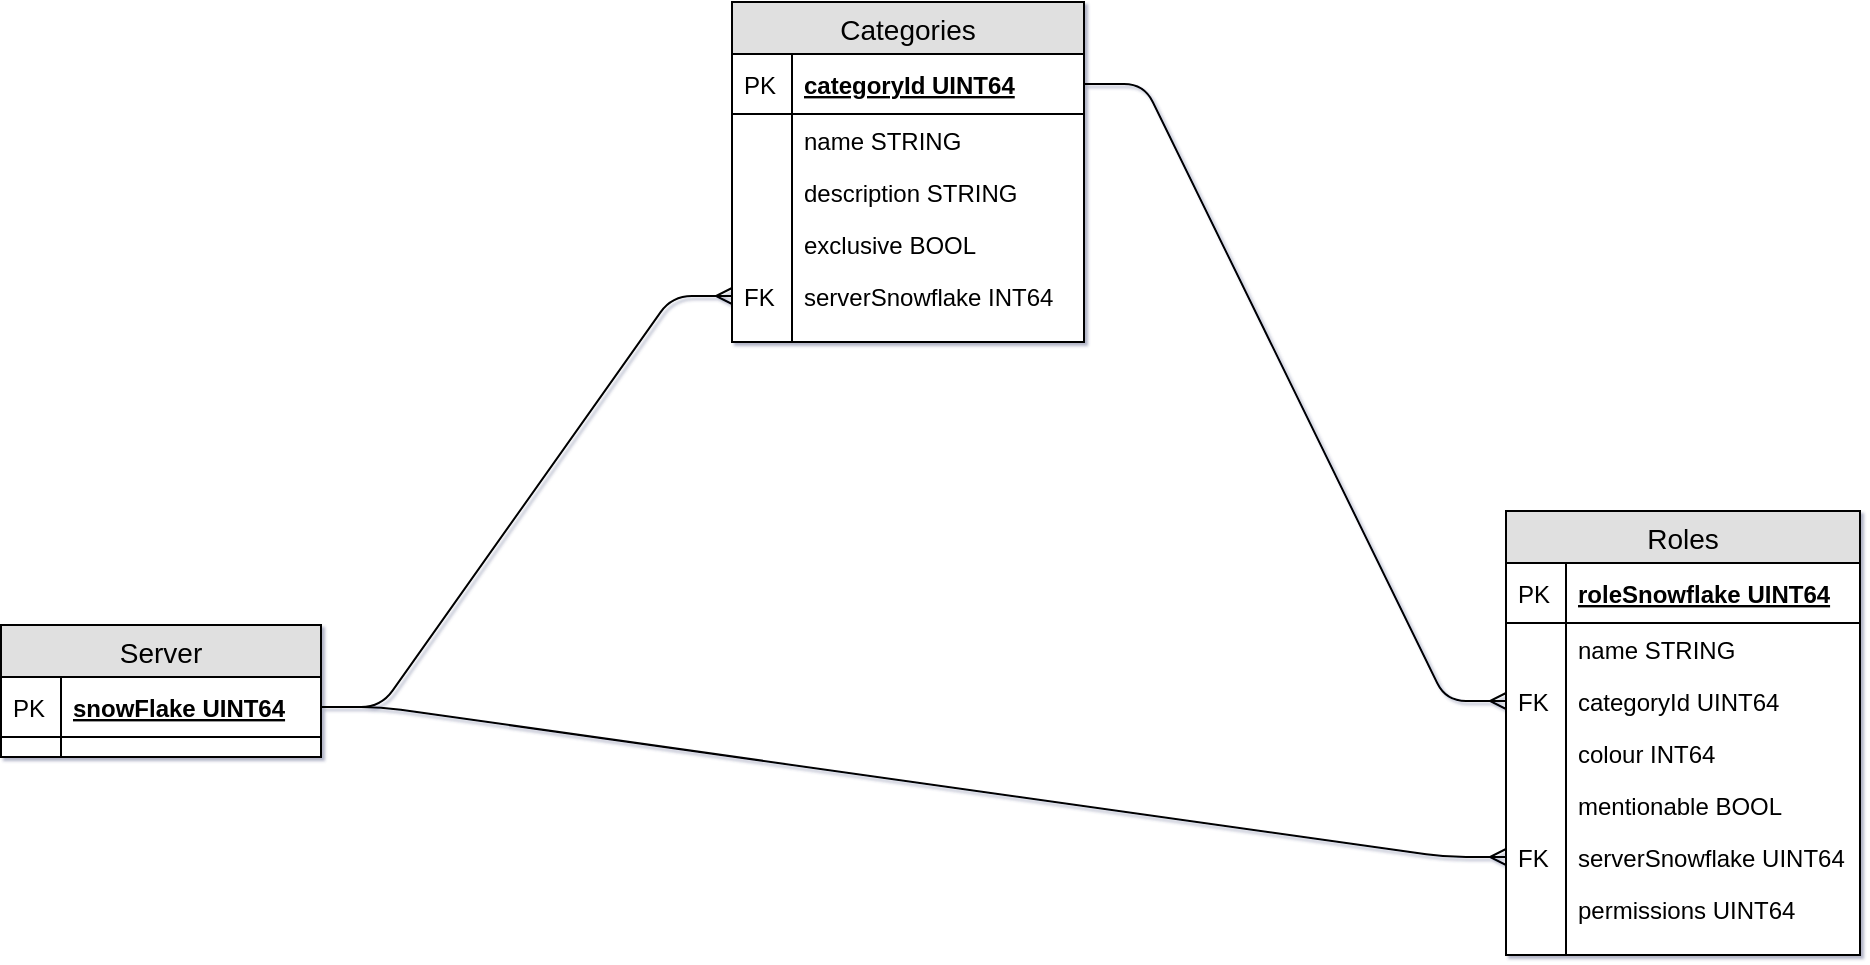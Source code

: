 <mxfile version="10.6.3" type="device"><diagram id="U1PHK4fRyfcnQ4DuazQr" name="Page-1"><mxGraphModel dx="1110" dy="720" grid="0" gridSize="10" guides="1" tooltips="1" connect="1" arrows="1" fold="1" page="0" pageScale="1" pageWidth="1169" pageHeight="827" math="0" shadow="1"><root><mxCell id="0"/><mxCell id="1" parent="0"/><mxCell id="GjkLyCTcKUNNKWE1ho6B-2" value="Server" style="swimlane;fontStyle=0;childLayout=stackLayout;horizontal=1;startSize=26;fillColor=#e0e0e0;horizontalStack=0;resizeParent=1;resizeParentMax=0;resizeLast=0;collapsible=1;marginBottom=0;swimlaneFillColor=#ffffff;align=center;fontSize=14;" vertex="1" parent="1"><mxGeometry x="71.5" y="384.5" width="160" height="66" as="geometry"/></mxCell><mxCell id="GjkLyCTcKUNNKWE1ho6B-3" value="snowFlake UINT64" style="shape=partialRectangle;top=0;left=0;right=0;bottom=1;align=left;verticalAlign=middle;fillColor=none;spacingLeft=34;spacingRight=4;overflow=hidden;rotatable=0;points=[[0,0.5],[1,0.5]];portConstraint=eastwest;dropTarget=0;fontStyle=5;fontSize=12;" vertex="1" parent="GjkLyCTcKUNNKWE1ho6B-2"><mxGeometry y="26" width="160" height="30" as="geometry"/></mxCell><mxCell id="GjkLyCTcKUNNKWE1ho6B-4" value="PK" style="shape=partialRectangle;top=0;left=0;bottom=0;fillColor=none;align=left;verticalAlign=middle;spacingLeft=4;spacingRight=4;overflow=hidden;rotatable=0;points=[];portConstraint=eastwest;part=1;fontSize=12;" vertex="1" connectable="0" parent="GjkLyCTcKUNNKWE1ho6B-3"><mxGeometry width="30" height="30" as="geometry"/></mxCell><mxCell id="GjkLyCTcKUNNKWE1ho6B-11" value="" style="shape=partialRectangle;top=0;left=0;right=0;bottom=0;align=left;verticalAlign=top;fillColor=none;spacingLeft=34;spacingRight=4;overflow=hidden;rotatable=0;points=[[0,0.5],[1,0.5]];portConstraint=eastwest;dropTarget=0;fontSize=12;" vertex="1" parent="GjkLyCTcKUNNKWE1ho6B-2"><mxGeometry y="56" width="160" height="10" as="geometry"/></mxCell><mxCell id="GjkLyCTcKUNNKWE1ho6B-12" value="" style="shape=partialRectangle;top=0;left=0;bottom=0;fillColor=none;align=left;verticalAlign=top;spacingLeft=4;spacingRight=4;overflow=hidden;rotatable=0;points=[];portConstraint=eastwest;part=1;fontSize=12;" vertex="1" connectable="0" parent="GjkLyCTcKUNNKWE1ho6B-11"><mxGeometry width="30" height="10" as="geometry"/></mxCell><mxCell id="GjkLyCTcKUNNKWE1ho6B-17" value="Categories" style="swimlane;fontStyle=0;childLayout=stackLayout;horizontal=1;startSize=26;fillColor=#e0e0e0;horizontalStack=0;resizeParent=1;resizeParentMax=0;resizeLast=0;collapsible=1;marginBottom=0;swimlaneFillColor=#ffffff;align=center;fontSize=14;" vertex="1" parent="1"><mxGeometry x="437" y="73" width="176" height="170" as="geometry"/></mxCell><mxCell id="GjkLyCTcKUNNKWE1ho6B-18" value="categoryId UINT64" style="shape=partialRectangle;top=0;left=0;right=0;bottom=1;align=left;verticalAlign=middle;fillColor=none;spacingLeft=34;spacingRight=4;overflow=hidden;rotatable=0;points=[[0,0.5],[1,0.5]];portConstraint=eastwest;dropTarget=0;fontStyle=5;fontSize=12;" vertex="1" parent="GjkLyCTcKUNNKWE1ho6B-17"><mxGeometry y="26" width="176" height="30" as="geometry"/></mxCell><mxCell id="GjkLyCTcKUNNKWE1ho6B-19" value="PK" style="shape=partialRectangle;top=0;left=0;bottom=0;fillColor=none;align=left;verticalAlign=middle;spacingLeft=4;spacingRight=4;overflow=hidden;rotatable=0;points=[];portConstraint=eastwest;part=1;fontSize=12;" vertex="1" connectable="0" parent="GjkLyCTcKUNNKWE1ho6B-18"><mxGeometry width="30" height="30" as="geometry"/></mxCell><mxCell id="GjkLyCTcKUNNKWE1ho6B-20" value="name STRING" style="shape=partialRectangle;top=0;left=0;right=0;bottom=0;align=left;verticalAlign=top;fillColor=none;spacingLeft=34;spacingRight=4;overflow=hidden;rotatable=0;points=[[0,0.5],[1,0.5]];portConstraint=eastwest;dropTarget=0;fontSize=12;" vertex="1" parent="GjkLyCTcKUNNKWE1ho6B-17"><mxGeometry y="56" width="176" height="26" as="geometry"/></mxCell><mxCell id="GjkLyCTcKUNNKWE1ho6B-21" value="" style="shape=partialRectangle;top=0;left=0;bottom=0;fillColor=none;align=left;verticalAlign=top;spacingLeft=4;spacingRight=4;overflow=hidden;rotatable=0;points=[];portConstraint=eastwest;part=1;fontSize=12;" vertex="1" connectable="0" parent="GjkLyCTcKUNNKWE1ho6B-20"><mxGeometry width="30" height="26" as="geometry"/></mxCell><mxCell id="GjkLyCTcKUNNKWE1ho6B-22" value="description STRING" style="shape=partialRectangle;top=0;left=0;right=0;bottom=0;align=left;verticalAlign=top;fillColor=none;spacingLeft=34;spacingRight=4;overflow=hidden;rotatable=0;points=[[0,0.5],[1,0.5]];portConstraint=eastwest;dropTarget=0;fontSize=12;" vertex="1" parent="GjkLyCTcKUNNKWE1ho6B-17"><mxGeometry y="82" width="176" height="26" as="geometry"/></mxCell><mxCell id="GjkLyCTcKUNNKWE1ho6B-23" value="" style="shape=partialRectangle;top=0;left=0;bottom=0;fillColor=none;align=left;verticalAlign=top;spacingLeft=4;spacingRight=4;overflow=hidden;rotatable=0;points=[];portConstraint=eastwest;part=1;fontSize=12;" vertex="1" connectable="0" parent="GjkLyCTcKUNNKWE1ho6B-22"><mxGeometry width="30" height="26" as="geometry"/></mxCell><mxCell id="GjkLyCTcKUNNKWE1ho6B-24" value="exclusive BOOL" style="shape=partialRectangle;top=0;left=0;right=0;bottom=0;align=left;verticalAlign=top;fillColor=none;spacingLeft=34;spacingRight=4;overflow=hidden;rotatable=0;points=[[0,0.5],[1,0.5]];portConstraint=eastwest;dropTarget=0;fontSize=12;" vertex="1" parent="GjkLyCTcKUNNKWE1ho6B-17"><mxGeometry y="108" width="176" height="26" as="geometry"/></mxCell><mxCell id="GjkLyCTcKUNNKWE1ho6B-25" value="" style="shape=partialRectangle;top=0;left=0;bottom=0;fillColor=none;align=left;verticalAlign=top;spacingLeft=4;spacingRight=4;overflow=hidden;rotatable=0;points=[];portConstraint=eastwest;part=1;fontSize=12;" vertex="1" connectable="0" parent="GjkLyCTcKUNNKWE1ho6B-24"><mxGeometry width="30" height="26" as="geometry"/></mxCell><mxCell id="GjkLyCTcKUNNKWE1ho6B-39" value="serverSnowflake INT64" style="shape=partialRectangle;top=0;left=0;right=0;bottom=0;align=left;verticalAlign=top;fillColor=none;spacingLeft=34;spacingRight=4;overflow=hidden;rotatable=0;points=[[0,0.5],[1,0.5]];portConstraint=eastwest;dropTarget=0;fontSize=12;" vertex="1" parent="GjkLyCTcKUNNKWE1ho6B-17"><mxGeometry y="134" width="176" height="26" as="geometry"/></mxCell><mxCell id="GjkLyCTcKUNNKWE1ho6B-40" value="FK" style="shape=partialRectangle;top=0;left=0;bottom=0;fillColor=none;align=left;verticalAlign=top;spacingLeft=4;spacingRight=4;overflow=hidden;rotatable=0;points=[];portConstraint=eastwest;part=1;fontSize=12;" vertex="1" connectable="0" parent="GjkLyCTcKUNNKWE1ho6B-39"><mxGeometry width="30" height="26" as="geometry"/></mxCell><mxCell id="GjkLyCTcKUNNKWE1ho6B-26" value="" style="shape=partialRectangle;top=0;left=0;right=0;bottom=0;align=left;verticalAlign=top;fillColor=none;spacingLeft=34;spacingRight=4;overflow=hidden;rotatable=0;points=[[0,0.5],[1,0.5]];portConstraint=eastwest;dropTarget=0;fontSize=12;" vertex="1" parent="GjkLyCTcKUNNKWE1ho6B-17"><mxGeometry y="160" width="176" height="10" as="geometry"/></mxCell><mxCell id="GjkLyCTcKUNNKWE1ho6B-27" value="" style="shape=partialRectangle;top=0;left=0;bottom=0;fillColor=none;align=left;verticalAlign=top;spacingLeft=4;spacingRight=4;overflow=hidden;rotatable=0;points=[];portConstraint=eastwest;part=1;fontSize=12;" vertex="1" connectable="0" parent="GjkLyCTcKUNNKWE1ho6B-26"><mxGeometry width="30" height="10" as="geometry"/></mxCell><mxCell id="GjkLyCTcKUNNKWE1ho6B-41" style="edgeStyle=entityRelationEdgeStyle;rounded=1;orthogonalLoop=1;jettySize=auto;html=1;exitX=1;exitY=0.5;exitDx=0;exitDy=0;entryX=0;entryY=0.5;entryDx=0;entryDy=0;endArrow=ERmany;endFill=0;" edge="1" parent="1" source="GjkLyCTcKUNNKWE1ho6B-3" target="GjkLyCTcKUNNKWE1ho6B-39"><mxGeometry relative="1" as="geometry"/></mxCell><mxCell id="GjkLyCTcKUNNKWE1ho6B-46" value="Roles" style="swimlane;fontStyle=0;childLayout=stackLayout;horizontal=1;startSize=26;fillColor=#e0e0e0;horizontalStack=0;resizeParent=1;resizeParentMax=0;resizeLast=0;collapsible=1;marginBottom=0;swimlaneFillColor=#ffffff;align=center;fontSize=14;" vertex="1" parent="1"><mxGeometry x="824" y="327.5" width="177" height="222" as="geometry"/></mxCell><mxCell id="GjkLyCTcKUNNKWE1ho6B-47" value="roleSnowflake UINT64" style="shape=partialRectangle;top=0;left=0;right=0;bottom=1;align=left;verticalAlign=middle;fillColor=none;spacingLeft=34;spacingRight=4;overflow=hidden;rotatable=0;points=[[0,0.5],[1,0.5]];portConstraint=eastwest;dropTarget=0;fontStyle=5;fontSize=12;" vertex="1" parent="GjkLyCTcKUNNKWE1ho6B-46"><mxGeometry y="26" width="177" height="30" as="geometry"/></mxCell><mxCell id="GjkLyCTcKUNNKWE1ho6B-48" value="PK" style="shape=partialRectangle;top=0;left=0;bottom=0;fillColor=none;align=left;verticalAlign=middle;spacingLeft=4;spacingRight=4;overflow=hidden;rotatable=0;points=[];portConstraint=eastwest;part=1;fontSize=12;" vertex="1" connectable="0" parent="GjkLyCTcKUNNKWE1ho6B-47"><mxGeometry width="30" height="30" as="geometry"/></mxCell><mxCell id="GjkLyCTcKUNNKWE1ho6B-49" value="name STRING" style="shape=partialRectangle;top=0;left=0;right=0;bottom=0;align=left;verticalAlign=top;fillColor=none;spacingLeft=34;spacingRight=4;overflow=hidden;rotatable=0;points=[[0,0.5],[1,0.5]];portConstraint=eastwest;dropTarget=0;fontSize=12;" vertex="1" parent="GjkLyCTcKUNNKWE1ho6B-46"><mxGeometry y="56" width="177" height="26" as="geometry"/></mxCell><mxCell id="GjkLyCTcKUNNKWE1ho6B-50" value="" style="shape=partialRectangle;top=0;left=0;bottom=0;fillColor=none;align=left;verticalAlign=top;spacingLeft=4;spacingRight=4;overflow=hidden;rotatable=0;points=[];portConstraint=eastwest;part=1;fontSize=12;" vertex="1" connectable="0" parent="GjkLyCTcKUNNKWE1ho6B-49"><mxGeometry width="30" height="26" as="geometry"/></mxCell><mxCell id="GjkLyCTcKUNNKWE1ho6B-51" value="categoryId UINT64" style="shape=partialRectangle;top=0;left=0;right=0;bottom=0;align=left;verticalAlign=top;fillColor=none;spacingLeft=34;spacingRight=4;overflow=hidden;rotatable=0;points=[[0,0.5],[1,0.5]];portConstraint=eastwest;dropTarget=0;fontSize=12;" vertex="1" parent="GjkLyCTcKUNNKWE1ho6B-46"><mxGeometry y="82" width="177" height="26" as="geometry"/></mxCell><mxCell id="GjkLyCTcKUNNKWE1ho6B-52" value="FK" style="shape=partialRectangle;top=0;left=0;bottom=0;fillColor=none;align=left;verticalAlign=top;spacingLeft=4;spacingRight=4;overflow=hidden;rotatable=0;points=[];portConstraint=eastwest;part=1;fontSize=12;" vertex="1" connectable="0" parent="GjkLyCTcKUNNKWE1ho6B-51"><mxGeometry width="30" height="26" as="geometry"/></mxCell><mxCell id="GjkLyCTcKUNNKWE1ho6B-53" value="colour INT64" style="shape=partialRectangle;top=0;left=0;right=0;bottom=0;align=left;verticalAlign=top;fillColor=none;spacingLeft=34;spacingRight=4;overflow=hidden;rotatable=0;points=[[0,0.5],[1,0.5]];portConstraint=eastwest;dropTarget=0;fontSize=12;" vertex="1" parent="GjkLyCTcKUNNKWE1ho6B-46"><mxGeometry y="108" width="177" height="26" as="geometry"/></mxCell><mxCell id="GjkLyCTcKUNNKWE1ho6B-54" value="" style="shape=partialRectangle;top=0;left=0;bottom=0;fillColor=none;align=left;verticalAlign=top;spacingLeft=4;spacingRight=4;overflow=hidden;rotatable=0;points=[];portConstraint=eastwest;part=1;fontSize=12;" vertex="1" connectable="0" parent="GjkLyCTcKUNNKWE1ho6B-53"><mxGeometry width="30" height="26" as="geometry"/></mxCell><mxCell id="GjkLyCTcKUNNKWE1ho6B-60" value="mentionable BOOL" style="shape=partialRectangle;top=0;left=0;right=0;bottom=0;align=left;verticalAlign=top;fillColor=none;spacingLeft=34;spacingRight=4;overflow=hidden;rotatable=0;points=[[0,0.5],[1,0.5]];portConstraint=eastwest;dropTarget=0;fontSize=12;" vertex="1" parent="GjkLyCTcKUNNKWE1ho6B-46"><mxGeometry y="134" width="177" height="26" as="geometry"/></mxCell><mxCell id="GjkLyCTcKUNNKWE1ho6B-61" value="" style="shape=partialRectangle;top=0;left=0;bottom=0;fillColor=none;align=left;verticalAlign=top;spacingLeft=4;spacingRight=4;overflow=hidden;rotatable=0;points=[];portConstraint=eastwest;part=1;fontSize=12;" vertex="1" connectable="0" parent="GjkLyCTcKUNNKWE1ho6B-60"><mxGeometry width="30" height="26" as="geometry"/></mxCell><mxCell id="GjkLyCTcKUNNKWE1ho6B-62" value="serverSnowflake UINT64" style="shape=partialRectangle;top=0;left=0;right=0;bottom=0;align=left;verticalAlign=top;fillColor=none;spacingLeft=34;spacingRight=4;overflow=hidden;rotatable=0;points=[[0,0.5],[1,0.5]];portConstraint=eastwest;dropTarget=0;fontSize=12;" vertex="1" parent="GjkLyCTcKUNNKWE1ho6B-46"><mxGeometry y="160" width="177" height="26" as="geometry"/></mxCell><mxCell id="GjkLyCTcKUNNKWE1ho6B-63" value="FK" style="shape=partialRectangle;top=0;left=0;bottom=0;fillColor=none;align=left;verticalAlign=top;spacingLeft=4;spacingRight=4;overflow=hidden;rotatable=0;points=[];portConstraint=eastwest;part=1;fontSize=12;" vertex="1" connectable="0" parent="GjkLyCTcKUNNKWE1ho6B-62"><mxGeometry width="30" height="26" as="geometry"/></mxCell><mxCell id="GjkLyCTcKUNNKWE1ho6B-70" value="permissions UINT64" style="shape=partialRectangle;top=0;left=0;right=0;bottom=0;align=left;verticalAlign=top;fillColor=none;spacingLeft=34;spacingRight=4;overflow=hidden;rotatable=0;points=[[0,0.5],[1,0.5]];portConstraint=eastwest;dropTarget=0;fontSize=12;" vertex="1" parent="GjkLyCTcKUNNKWE1ho6B-46"><mxGeometry y="186" width="177" height="26" as="geometry"/></mxCell><mxCell id="GjkLyCTcKUNNKWE1ho6B-71" value="" style="shape=partialRectangle;top=0;left=0;bottom=0;fillColor=none;align=left;verticalAlign=top;spacingLeft=4;spacingRight=4;overflow=hidden;rotatable=0;points=[];portConstraint=eastwest;part=1;fontSize=12;" vertex="1" connectable="0" parent="GjkLyCTcKUNNKWE1ho6B-70"><mxGeometry width="30" height="26" as="geometry"/></mxCell><mxCell id="GjkLyCTcKUNNKWE1ho6B-55" value="" style="shape=partialRectangle;top=0;left=0;right=0;bottom=0;align=left;verticalAlign=top;fillColor=none;spacingLeft=34;spacingRight=4;overflow=hidden;rotatable=0;points=[[0,0.5],[1,0.5]];portConstraint=eastwest;dropTarget=0;fontSize=12;" vertex="1" parent="GjkLyCTcKUNNKWE1ho6B-46"><mxGeometry y="212" width="177" height="10" as="geometry"/></mxCell><mxCell id="GjkLyCTcKUNNKWE1ho6B-56" value="" style="shape=partialRectangle;top=0;left=0;bottom=0;fillColor=none;align=left;verticalAlign=top;spacingLeft=4;spacingRight=4;overflow=hidden;rotatable=0;points=[];portConstraint=eastwest;part=1;fontSize=12;" vertex="1" connectable="0" parent="GjkLyCTcKUNNKWE1ho6B-55"><mxGeometry width="30" height="10" as="geometry"/></mxCell><mxCell id="GjkLyCTcKUNNKWE1ho6B-64" style="edgeStyle=entityRelationEdgeStyle;rounded=1;orthogonalLoop=1;jettySize=auto;html=1;exitX=1;exitY=0.5;exitDx=0;exitDy=0;entryX=0;entryY=0.5;entryDx=0;entryDy=0;endArrow=ERmany;endFill=0;" edge="1" parent="1" source="GjkLyCTcKUNNKWE1ho6B-18" target="GjkLyCTcKUNNKWE1ho6B-51"><mxGeometry relative="1" as="geometry"/></mxCell><mxCell id="GjkLyCTcKUNNKWE1ho6B-67" style="edgeStyle=entityRelationEdgeStyle;rounded=1;orthogonalLoop=1;jettySize=auto;html=1;exitX=1;exitY=0.5;exitDx=0;exitDy=0;entryX=0;entryY=0.5;entryDx=0;entryDy=0;endArrow=ERmany;endFill=0;" edge="1" parent="1" source="GjkLyCTcKUNNKWE1ho6B-3" target="GjkLyCTcKUNNKWE1ho6B-62"><mxGeometry relative="1" as="geometry"/></mxCell></root></mxGraphModel></diagram></mxfile>